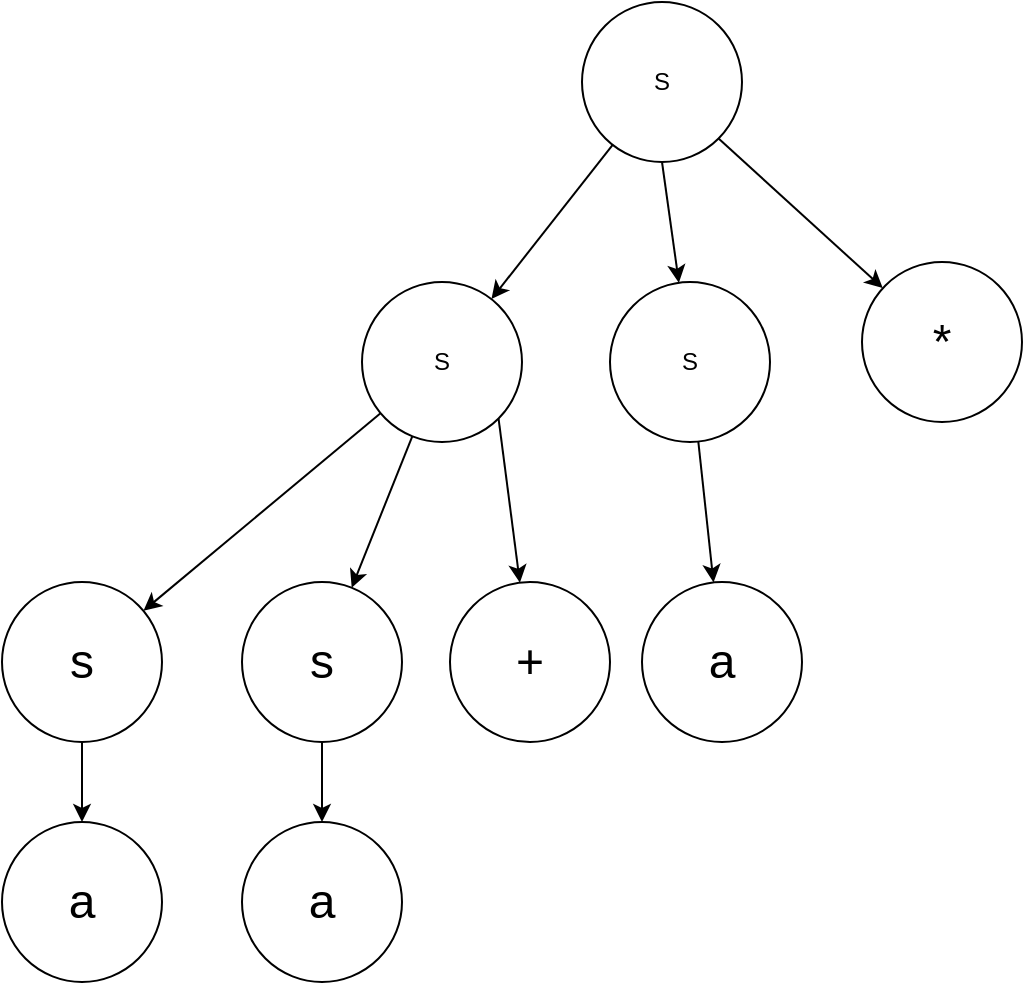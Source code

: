 <mxfile>
    <diagram id="B6eD4x9dYOCr1Rf2oLZA" name="第 1 页">
        <mxGraphModel dx="885" dy="788" grid="1" gridSize="10" guides="1" tooltips="1" connect="1" arrows="1" fold="1" page="1" pageScale="1" pageWidth="827" pageHeight="1169" math="0" shadow="0">
            <root>
                <mxCell id="0"/>
                <mxCell id="1" parent="0"/>
                <mxCell id="3" style="edgeStyle=none;html=1;" edge="1" parent="1" source="2" target="4">
                    <mxGeometry relative="1" as="geometry">
                        <mxPoint x="330" y="270" as="targetPoint"/>
                    </mxGeometry>
                </mxCell>
                <mxCell id="5" style="edgeStyle=none;html=1;exitX=0.5;exitY=1;exitDx=0;exitDy=0;" edge="1" parent="1" source="2" target="6">
                    <mxGeometry relative="1" as="geometry">
                        <mxPoint x="400" y="280" as="targetPoint"/>
                    </mxGeometry>
                </mxCell>
                <mxCell id="7" style="edgeStyle=none;html=1;exitX=1;exitY=1;exitDx=0;exitDy=0;" edge="1" parent="1" source="2" target="8">
                    <mxGeometry relative="1" as="geometry">
                        <mxPoint x="510" y="280" as="targetPoint"/>
                    </mxGeometry>
                </mxCell>
                <mxCell id="2" value="S" style="ellipse;whiteSpace=wrap;html=1;aspect=fixed;" vertex="1" parent="1">
                    <mxGeometry x="360" y="120" width="80" height="80" as="geometry"/>
                </mxCell>
                <mxCell id="10" style="edgeStyle=none;html=1;fontSize=24;" edge="1" parent="1" source="4" target="11">
                    <mxGeometry relative="1" as="geometry">
                        <mxPoint x="220" y="430" as="targetPoint"/>
                    </mxGeometry>
                </mxCell>
                <mxCell id="12" style="edgeStyle=none;html=1;fontSize=24;" edge="1" parent="1" source="4" target="13">
                    <mxGeometry relative="1" as="geometry">
                        <mxPoint x="300" y="450" as="targetPoint"/>
                    </mxGeometry>
                </mxCell>
                <mxCell id="14" style="edgeStyle=none;html=1;exitX=1;exitY=1;exitDx=0;exitDy=0;fontSize=24;" edge="1" parent="1" source="4" target="15">
                    <mxGeometry relative="1" as="geometry">
                        <mxPoint x="350" y="430" as="targetPoint"/>
                    </mxGeometry>
                </mxCell>
                <mxCell id="4" value="S" style="ellipse;whiteSpace=wrap;html=1;aspect=fixed;" vertex="1" parent="1">
                    <mxGeometry x="250" y="260" width="80" height="80" as="geometry"/>
                </mxCell>
                <mxCell id="16" style="edgeStyle=none;html=1;fontSize=24;" edge="1" parent="1" source="6" target="17">
                    <mxGeometry relative="1" as="geometry">
                        <mxPoint x="420" y="440" as="targetPoint"/>
                    </mxGeometry>
                </mxCell>
                <mxCell id="6" value="S" style="ellipse;whiteSpace=wrap;html=1;aspect=fixed;" vertex="1" parent="1">
                    <mxGeometry x="374" y="260" width="80" height="80" as="geometry"/>
                </mxCell>
                <mxCell id="8" value="&lt;font style=&quot;font-size: 24px;&quot;&gt;*&lt;/font&gt;" style="ellipse;whiteSpace=wrap;html=1;aspect=fixed;" vertex="1" parent="1">
                    <mxGeometry x="500" y="250" width="80" height="80" as="geometry"/>
                </mxCell>
                <mxCell id="19" style="edgeStyle=none;html=1;exitX=0.5;exitY=1;exitDx=0;exitDy=0;fontSize=24;" edge="1" parent="1" source="11" target="20">
                    <mxGeometry relative="1" as="geometry">
                        <mxPoint x="110" y="570" as="targetPoint"/>
                    </mxGeometry>
                </mxCell>
                <mxCell id="11" value="s" style="ellipse;whiteSpace=wrap;html=1;aspect=fixed;fontSize=24;" vertex="1" parent="1">
                    <mxGeometry x="70" y="410" width="80" height="80" as="geometry"/>
                </mxCell>
                <mxCell id="21" style="edgeStyle=none;html=1;exitX=0.5;exitY=1;exitDx=0;exitDy=0;fontSize=24;" edge="1" parent="1" source="13" target="22">
                    <mxGeometry relative="1" as="geometry">
                        <mxPoint x="230" y="540" as="targetPoint"/>
                    </mxGeometry>
                </mxCell>
                <mxCell id="13" value="s" style="ellipse;whiteSpace=wrap;html=1;aspect=fixed;fontSize=24;" vertex="1" parent="1">
                    <mxGeometry x="190" y="410" width="80" height="80" as="geometry"/>
                </mxCell>
                <mxCell id="15" value="+" style="ellipse;whiteSpace=wrap;html=1;aspect=fixed;fontSize=24;" vertex="1" parent="1">
                    <mxGeometry x="294" y="410" width="80" height="80" as="geometry"/>
                </mxCell>
                <mxCell id="17" value="a" style="ellipse;whiteSpace=wrap;html=1;aspect=fixed;fontSize=24;" vertex="1" parent="1">
                    <mxGeometry x="390" y="410" width="80" height="80" as="geometry"/>
                </mxCell>
                <mxCell id="20" value="a" style="ellipse;whiteSpace=wrap;html=1;aspect=fixed;fontSize=24;" vertex="1" parent="1">
                    <mxGeometry x="70" y="530" width="80" height="80" as="geometry"/>
                </mxCell>
                <mxCell id="22" value="a" style="ellipse;whiteSpace=wrap;html=1;aspect=fixed;fontSize=24;" vertex="1" parent="1">
                    <mxGeometry x="190" y="530" width="80" height="80" as="geometry"/>
                </mxCell>
            </root>
        </mxGraphModel>
    </diagram>
</mxfile>